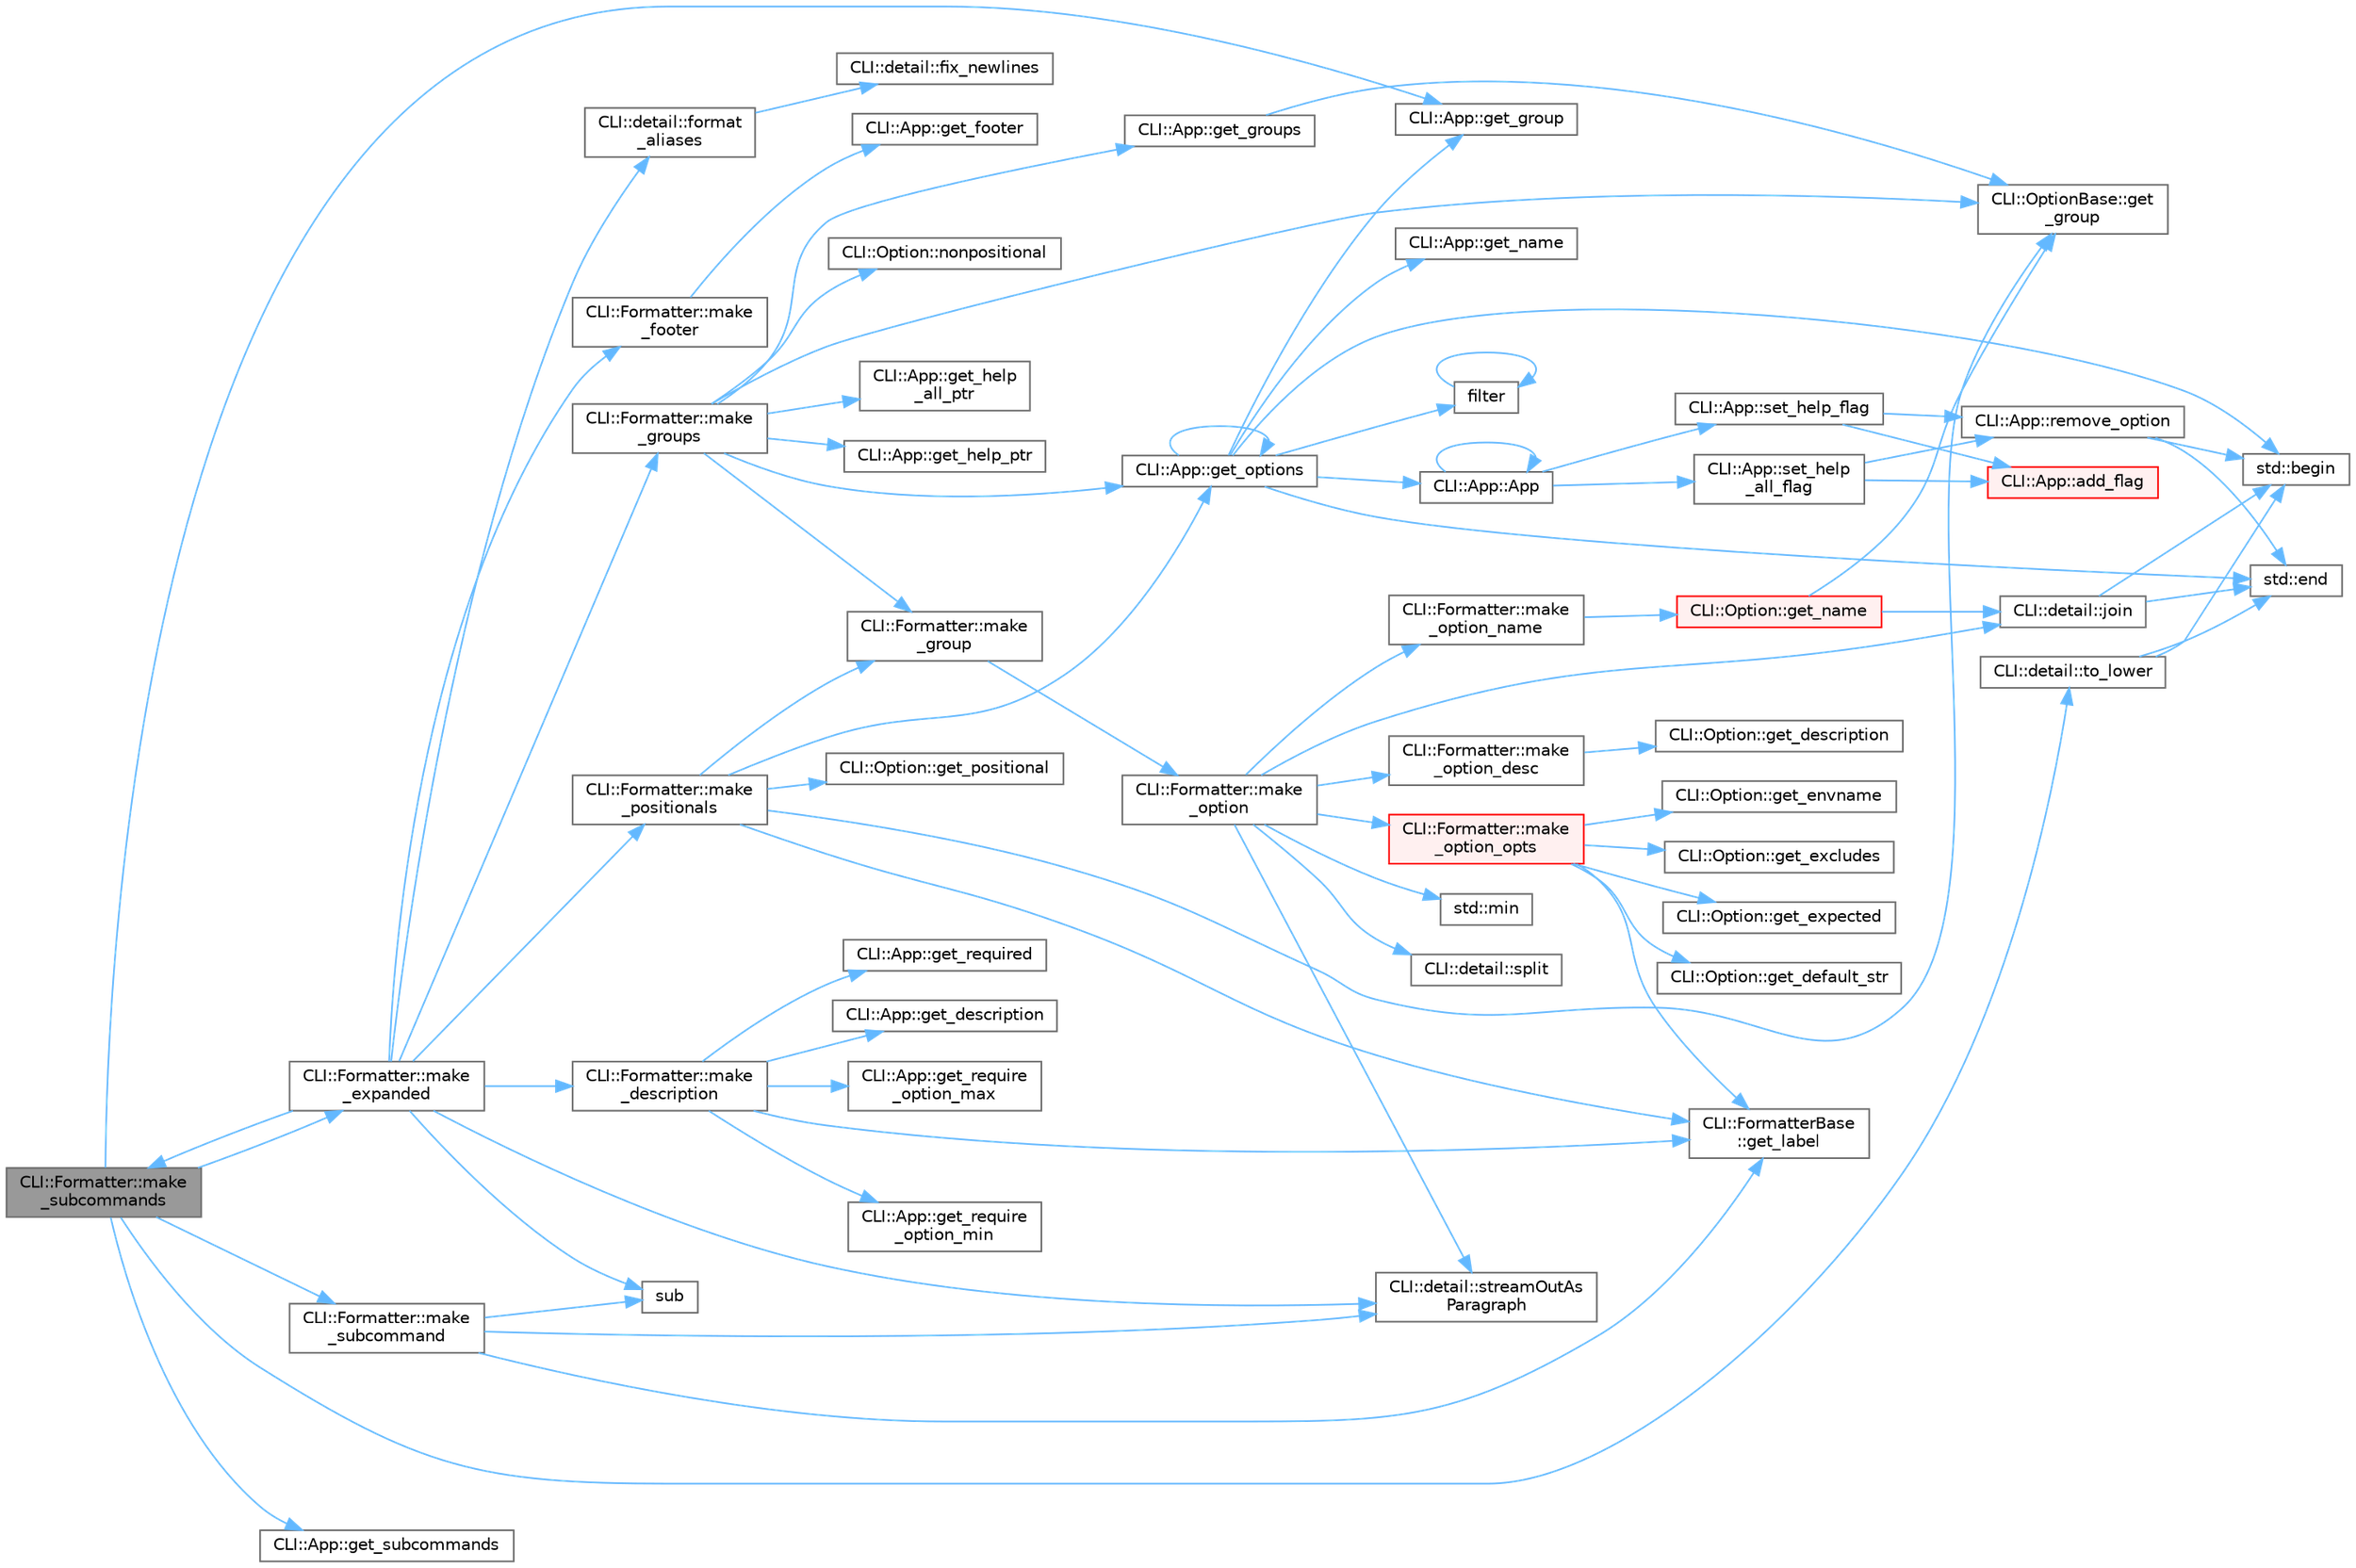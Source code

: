 digraph "CLI::Formatter::make_subcommands"
{
 // LATEX_PDF_SIZE
  bgcolor="transparent";
  edge [fontname=Helvetica,fontsize=10,labelfontname=Helvetica,labelfontsize=10];
  node [fontname=Helvetica,fontsize=10,shape=box,height=0.2,width=0.4];
  rankdir="LR";
  Node1 [id="Node000001",label="CLI::Formatter::make\l_subcommands",height=0.2,width=0.4,color="gray40", fillcolor="grey60", style="filled", fontcolor="black",tooltip="This prints out all the subcommands"];
  Node1 -> Node2 [id="edge75_Node000001_Node000002",color="steelblue1",style="solid",tooltip=" "];
  Node2 [id="Node000002",label="CLI::App::get_group",height=0.2,width=0.4,color="grey40", fillcolor="white", style="filled",URL="$class_c_l_i_1_1_app.html#ac1058e542c8b26a4246a77118d70aef5",tooltip="Get the group of this subcommand"];
  Node1 -> Node3 [id="edge76_Node000001_Node000003",color="steelblue1",style="solid",tooltip=" "];
  Node3 [id="Node000003",label="CLI::App::get_subcommands",height=0.2,width=0.4,color="grey40", fillcolor="white", style="filled",URL="$class_c_l_i_1_1_app.html#acf060646654eaf47a4cf608f5e4d03b1",tooltip=" "];
  Node1 -> Node4 [id="edge77_Node000001_Node000004",color="steelblue1",style="solid",tooltip=" "];
  Node4 [id="Node000004",label="CLI::Formatter::make\l_expanded",height=0.2,width=0.4,color="grey40", fillcolor="white", style="filled",URL="$class_c_l_i_1_1_formatter.html#a32055de4097df7f57da00ea7f427d201",tooltip="This prints out a subcommand in help-all"];
  Node4 -> Node5 [id="edge78_Node000004_Node000005",color="steelblue1",style="solid",tooltip=" "];
  Node5 [id="Node000005",label="CLI::detail::format\l_aliases",height=0.2,width=0.4,color="grey40", fillcolor="white", style="filled",URL="$namespace_c_l_i_1_1detail.html#ac1c41ac7dd2dbc764dddaf59b5e97d80",tooltip="Print subcommand aliases"];
  Node5 -> Node6 [id="edge79_Node000005_Node000006",color="steelblue1",style="solid",tooltip=" "];
  Node6 [id="Node000006",label="CLI::detail::fix_newlines",height=0.2,width=0.4,color="grey40", fillcolor="white", style="filled",URL="$namespace_c_l_i_1_1detail.html#a0bb56c1837f1f550644f764dda001255",tooltip=" "];
  Node4 -> Node7 [id="edge80_Node000004_Node000007",color="steelblue1",style="solid",tooltip=" "];
  Node7 [id="Node000007",label="CLI::Formatter::make\l_description",height=0.2,width=0.4,color="grey40", fillcolor="white", style="filled",URL="$class_c_l_i_1_1_formatter.html#ac74cd92603dfd527bf28712f420329cf",tooltip="This displays the description line"];
  Node7 -> Node8 [id="edge81_Node000007_Node000008",color="steelblue1",style="solid",tooltip=" "];
  Node8 [id="Node000008",label="CLI::App::get_description",height=0.2,width=0.4,color="grey40", fillcolor="white", style="filled",URL="$class_c_l_i_1_1_app.html#aea5b9c25368e0013c5e0e4ba96e42251",tooltip="Get the app or subcommand description"];
  Node7 -> Node9 [id="edge82_Node000007_Node000009",color="steelblue1",style="solid",tooltip=" "];
  Node9 [id="Node000009",label="CLI::FormatterBase\l::get_label",height=0.2,width=0.4,color="grey40", fillcolor="white", style="filled",URL="$class_c_l_i_1_1_formatter_base.html#a54964b2d7823ac3f396c8c75c4c05fb6",tooltip="Get the current value of a name (REQUIRED, etc.)"];
  Node7 -> Node10 [id="edge83_Node000007_Node000010",color="steelblue1",style="solid",tooltip=" "];
  Node10 [id="Node000010",label="CLI::App::get_require\l_option_max",height=0.2,width=0.4,color="grey40", fillcolor="white", style="filled",URL="$class_c_l_i_1_1_app.html#a7bdf333b23a1e4b6bb6ce2ed57b19fb9",tooltip="Get the required max option value"];
  Node7 -> Node11 [id="edge84_Node000007_Node000011",color="steelblue1",style="solid",tooltip=" "];
  Node11 [id="Node000011",label="CLI::App::get_require\l_option_min",height=0.2,width=0.4,color="grey40", fillcolor="white", style="filled",URL="$class_c_l_i_1_1_app.html#aafb98fc2ecd7dae93edfe7c4d9f8f8dd",tooltip="Get the required min option value"];
  Node7 -> Node12 [id="edge85_Node000007_Node000012",color="steelblue1",style="solid",tooltip=" "];
  Node12 [id="Node000012",label="CLI::App::get_required",height=0.2,width=0.4,color="grey40", fillcolor="white", style="filled",URL="$class_c_l_i_1_1_app.html#a9c23181aac9cc4f601e5212c6e7b3ad1",tooltip="Get the status of required"];
  Node4 -> Node13 [id="edge86_Node000004_Node000013",color="steelblue1",style="solid",tooltip=" "];
  Node13 [id="Node000013",label="CLI::Formatter::make\l_footer",height=0.2,width=0.4,color="grey40", fillcolor="white", style="filled",URL="$class_c_l_i_1_1_formatter.html#a7f7a77cd112d6c279ac1175a8ebd3e6d",tooltip="This prints out all the groups of options"];
  Node13 -> Node14 [id="edge87_Node000013_Node000014",color="steelblue1",style="solid",tooltip=" "];
  Node14 [id="Node000014",label="CLI::App::get_footer",height=0.2,width=0.4,color="grey40", fillcolor="white", style="filled",URL="$class_c_l_i_1_1_app.html#a5192429632c8cd56674e0ccdc1a8d0bd",tooltip="Generate and return the footer."];
  Node4 -> Node15 [id="edge88_Node000004_Node000015",color="steelblue1",style="solid",tooltip=" "];
  Node15 [id="Node000015",label="CLI::Formatter::make\l_groups",height=0.2,width=0.4,color="grey40", fillcolor="white", style="filled",URL="$class_c_l_i_1_1_formatter.html#a19cff35f1e11d0322cafc9dc7a0cdc6a",tooltip="This prints out all the groups of options"];
  Node15 -> Node16 [id="edge89_Node000015_Node000016",color="steelblue1",style="solid",tooltip=" "];
  Node16 [id="Node000016",label="CLI::OptionBase::get\l_group",height=0.2,width=0.4,color="grey40", fillcolor="white", style="filled",URL="$class_c_l_i_1_1_option_base.html#aeb86193da05c10a12814ce45d2d16e0d",tooltip="Get the group of this option"];
  Node15 -> Node17 [id="edge90_Node000015_Node000017",color="steelblue1",style="solid",tooltip=" "];
  Node17 [id="Node000017",label="CLI::App::get_groups",height=0.2,width=0.4,color="grey40", fillcolor="white", style="filled",URL="$class_c_l_i_1_1_app.html#aa2b6c37cf80e0535023703f8750502b2",tooltip="Get the groups available directly from this option (in order)"];
  Node17 -> Node16 [id="edge91_Node000017_Node000016",color="steelblue1",style="solid",tooltip=" "];
  Node15 -> Node18 [id="edge92_Node000015_Node000018",color="steelblue1",style="solid",tooltip=" "];
  Node18 [id="Node000018",label="CLI::App::get_help\l_all_ptr",height=0.2,width=0.4,color="grey40", fillcolor="white", style="filled",URL="$class_c_l_i_1_1_app.html#a55101fd7a6a2408b099b03b52f6f122e",tooltip="Get a pointer to the help all flag. (const)"];
  Node15 -> Node19 [id="edge93_Node000015_Node000019",color="steelblue1",style="solid",tooltip=" "];
  Node19 [id="Node000019",label="CLI::App::get_help_ptr",height=0.2,width=0.4,color="grey40", fillcolor="white", style="filled",URL="$class_c_l_i_1_1_app.html#a4720d5ded12ab00d3aa76bd195ad92be",tooltip="Get a pointer to the help flag."];
  Node15 -> Node20 [id="edge94_Node000015_Node000020",color="steelblue1",style="solid",tooltip=" "];
  Node20 [id="Node000020",label="CLI::App::get_options",height=0.2,width=0.4,color="grey40", fillcolor="white", style="filled",URL="$class_c_l_i_1_1_app.html#ad646b54ad750e4218b60603db85341e9",tooltip="Get the list of options (user facing function, so returns raw pointers), has optional filter function"];
  Node20 -> Node21 [id="edge95_Node000020_Node000021",color="steelblue1",style="solid",tooltip=" "];
  Node21 [id="Node000021",label="CLI::App::App",height=0.2,width=0.4,color="grey40", fillcolor="white", style="filled",URL="$class_c_l_i_1_1_app.html#a8f5ebc36dcdff351cce50e3d3b89974f",tooltip="Special private constructor for subcommand"];
  Node21 -> Node21 [id="edge96_Node000021_Node000021",color="steelblue1",style="solid",tooltip=" "];
  Node21 -> Node22 [id="edge97_Node000021_Node000022",color="steelblue1",style="solid",tooltip=" "];
  Node22 [id="Node000022",label="CLI::App::set_help\l_all_flag",height=0.2,width=0.4,color="grey40", fillcolor="white", style="filled",URL="$class_c_l_i_1_1_app.html#af73694f6a3cc42e29e7274b77fdb5720",tooltip="Set a help all flag, replaced the existing one if present"];
  Node22 -> Node23 [id="edge98_Node000022_Node000023",color="steelblue1",style="solid",tooltip=" "];
  Node23 [id="Node000023",label="CLI::App::add_flag",height=0.2,width=0.4,color="red", fillcolor="#FFF0F0", style="filled",URL="$class_c_l_i_1_1_app.html#a5fef22317a182fa5db1d7b1af4c89c68",tooltip="Add a flag with no description or variable assignment"];
  Node22 -> Node106 [id="edge99_Node000022_Node000106",color="steelblue1",style="solid",tooltip=" "];
  Node106 [id="Node000106",label="CLI::App::remove_option",height=0.2,width=0.4,color="grey40", fillcolor="white", style="filled",URL="$class_c_l_i_1_1_app.html#a8e09991d2a23ae48aff139c8eda5f6c7",tooltip="Removes an option from the App. Takes an option pointer. Returns true if found and removed."];
  Node106 -> Node26 [id="edge100_Node000106_Node000026",color="steelblue1",style="solid",tooltip=" "];
  Node26 [id="Node000026",label="std::begin",height=0.2,width=0.4,color="grey40", fillcolor="white", style="filled",URL="$namespacestd.html#aec76fc52a775d29bc4058c8e1405045a",tooltip=" "];
  Node106 -> Node27 [id="edge101_Node000106_Node000027",color="steelblue1",style="solid",tooltip=" "];
  Node27 [id="Node000027",label="std::end",height=0.2,width=0.4,color="grey40", fillcolor="white", style="filled",URL="$namespacestd.html#a35f71a4c49ddf38bb590177e3a4b2598",tooltip=" "];
  Node21 -> Node108 [id="edge102_Node000021_Node000108",color="steelblue1",style="solid",tooltip=" "];
  Node108 [id="Node000108",label="CLI::App::set_help_flag",height=0.2,width=0.4,color="grey40", fillcolor="white", style="filled",URL="$class_c_l_i_1_1_app.html#a0d5c8de603f1911aee549b649c68e083",tooltip="Set a help flag, replace the existing one if present"];
  Node108 -> Node23 [id="edge103_Node000108_Node000023",color="steelblue1",style="solid",tooltip=" "];
  Node108 -> Node106 [id="edge104_Node000108_Node000106",color="steelblue1",style="solid",tooltip=" "];
  Node20 -> Node26 [id="edge105_Node000020_Node000026",color="steelblue1",style="solid",tooltip=" "];
  Node20 -> Node27 [id="edge106_Node000020_Node000027",color="steelblue1",style="solid",tooltip=" "];
  Node20 -> Node109 [id="edge107_Node000020_Node000109",color="steelblue1",style="solid",tooltip=" "];
  Node109 [id="Node000109",label="filter",height=0.2,width=0.4,color="grey40", fillcolor="white", style="filled",URL="$spine-cocos2dx_8cpp.html#ae976ff2ddeccb72b53e8f53775044589",tooltip=" "];
  Node109 -> Node109 [id="edge108_Node000109_Node000109",color="steelblue1",style="solid",tooltip=" "];
  Node20 -> Node2 [id="edge109_Node000020_Node000002",color="steelblue1",style="solid",tooltip=" "];
  Node20 -> Node110 [id="edge110_Node000020_Node000110",color="steelblue1",style="solid",tooltip=" "];
  Node110 [id="Node000110",label="CLI::App::get_name",height=0.2,width=0.4,color="grey40", fillcolor="white", style="filled",URL="$class_c_l_i_1_1_app.html#af49a4f4b6c019a65a10b3c1bd830a1f8",tooltip="Get the name of the current app"];
  Node20 -> Node20 [id="edge111_Node000020_Node000020",color="steelblue1",style="solid",tooltip=" "];
  Node15 -> Node111 [id="edge112_Node000015_Node000111",color="steelblue1",style="solid",tooltip=" "];
  Node111 [id="Node000111",label="CLI::Formatter::make\l_group",height=0.2,width=0.4,color="grey40", fillcolor="white", style="filled",URL="$class_c_l_i_1_1_formatter.html#a7437125efe9b3516a3313547b31f813e",tooltip=" "];
  Node111 -> Node112 [id="edge113_Node000111_Node000112",color="steelblue1",style="solid",tooltip=" "];
  Node112 [id="Node000112",label="CLI::Formatter::make\l_option",height=0.2,width=0.4,color="grey40", fillcolor="white", style="filled",URL="$class_c_l_i_1_1_formatter.html#a7d6158cbbc596fd87cecb0601196b054",tooltip="This prints out an option help line, either positional or optional form"];
  Node112 -> Node100 [id="edge114_Node000112_Node000100",color="steelblue1",style="solid",tooltip=" "];
  Node100 [id="Node000100",label="CLI::detail::join",height=0.2,width=0.4,color="grey40", fillcolor="white", style="filled",URL="$namespace_c_l_i_1_1detail.html#ab351f13ec104e2cba19ec6baf4a552f6",tooltip="Simple function to join a string"];
  Node100 -> Node26 [id="edge115_Node000100_Node000026",color="steelblue1",style="solid",tooltip=" "];
  Node100 -> Node27 [id="edge116_Node000100_Node000027",color="steelblue1",style="solid",tooltip=" "];
  Node112 -> Node113 [id="edge117_Node000112_Node000113",color="steelblue1",style="solid",tooltip=" "];
  Node113 [id="Node000113",label="CLI::Formatter::make\l_option_desc",height=0.2,width=0.4,color="grey40", fillcolor="white", style="filled",URL="$class_c_l_i_1_1_formatter.html#acb3da9c5d8c3637b915987abd1599734",tooltip="This is the description. Default: Right column, on new line if left column too large"];
  Node113 -> Node114 [id="edge118_Node000113_Node000114",color="steelblue1",style="solid",tooltip=" "];
  Node114 [id="Node000114",label="CLI::Option::get_description",height=0.2,width=0.4,color="grey40", fillcolor="white", style="filled",URL="$class_c_l_i_1_1_option.html#aada76bb0c7227e3b6b13e3586c5b6264",tooltip="Get the description"];
  Node112 -> Node115 [id="edge119_Node000112_Node000115",color="steelblue1",style="solid",tooltip=" "];
  Node115 [id="Node000115",label="CLI::Formatter::make\l_option_name",height=0.2,width=0.4,color="grey40", fillcolor="white", style="filled",URL="$class_c_l_i_1_1_formatter.html#a1f9291269b6daf74361222e1149c1afb",tooltip="This is the name part of an option, Default: left column"];
  Node115 -> Node89 [id="edge120_Node000115_Node000089",color="steelblue1",style="solid",tooltip=" "];
  Node89 [id="Node000089",label="CLI::Option::get_name",height=0.2,width=0.4,color="red", fillcolor="#FFF0F0", style="filled",URL="$class_c_l_i_1_1_option.html#a47e135d5198fd9df5b481091d2538b60",tooltip="Gets a comma separated list of names. Will include / prefer the positional name if positional is true..."];
  Node89 -> Node16 [id="edge121_Node000089_Node000016",color="steelblue1",style="solid",tooltip=" "];
  Node89 -> Node100 [id="edge122_Node000089_Node000100",color="steelblue1",style="solid",tooltip=" "];
  Node112 -> Node116 [id="edge123_Node000112_Node000116",color="steelblue1",style="solid",tooltip=" "];
  Node116 [id="Node000116",label="CLI::Formatter::make\l_option_opts",height=0.2,width=0.4,color="red", fillcolor="#FFF0F0", style="filled",URL="$class_c_l_i_1_1_formatter.html#aea58f88b1c39121b81540c0685439a93",tooltip="This is the options part of the name, Default: combined into left column"];
  Node116 -> Node117 [id="edge124_Node000116_Node000117",color="steelblue1",style="solid",tooltip=" "];
  Node117 [id="Node000117",label="CLI::Option::get_default_str",height=0.2,width=0.4,color="grey40", fillcolor="white", style="filled",URL="$class_c_l_i_1_1_option.html#a60c5498e164ce433929c6e62e71f0e58",tooltip="The default value (for help printing)"];
  Node116 -> Node118 [id="edge125_Node000116_Node000118",color="steelblue1",style="solid",tooltip=" "];
  Node118 [id="Node000118",label="CLI::Option::get_envname",height=0.2,width=0.4,color="grey40", fillcolor="white", style="filled",URL="$class_c_l_i_1_1_option.html#a1ba76f997de3a9676c59737497b930a7",tooltip="The environment variable associated to this value"];
  Node116 -> Node119 [id="edge126_Node000116_Node000119",color="steelblue1",style="solid",tooltip=" "];
  Node119 [id="Node000119",label="CLI::Option::get_excludes",height=0.2,width=0.4,color="grey40", fillcolor="white", style="filled",URL="$class_c_l_i_1_1_option.html#a99a400047a690f7129c4e71fb56b4b08",tooltip="The set of options excluded"];
  Node116 -> Node120 [id="edge127_Node000116_Node000120",color="steelblue1",style="solid",tooltip=" "];
  Node120 [id="Node000120",label="CLI::Option::get_expected",height=0.2,width=0.4,color="grey40", fillcolor="white", style="filled",URL="$class_c_l_i_1_1_option.html#ab733159b8285bc0bb9832dc36524922c",tooltip="The number of times the option expects to be included"];
  Node116 -> Node9 [id="edge128_Node000116_Node000009",color="steelblue1",style="solid",tooltip=" "];
  Node112 -> Node129 [id="edge129_Node000112_Node000129",color="steelblue1",style="solid",tooltip=" "];
  Node129 [id="Node000129",label="std::min",height=0.2,width=0.4,color="grey40", fillcolor="white", style="filled",URL="$namespacestd.html#ac7b9885417769949d76890454b6d072e",tooltip=" "];
  Node112 -> Node130 [id="edge130_Node000112_Node000130",color="steelblue1",style="solid",tooltip=" "];
  Node130 [id="Node000130",label="CLI::detail::split",height=0.2,width=0.4,color="grey40", fillcolor="white", style="filled",URL="$namespace_c_l_i_1_1detail.html#a51c7de56768f2801b0cf95f247b01f06",tooltip="Split a string by a delim"];
  Node112 -> Node131 [id="edge131_Node000112_Node000131",color="steelblue1",style="solid",tooltip=" "];
  Node131 [id="Node000131",label="CLI::detail::streamOutAs\lParagraph",height=0.2,width=0.4,color="grey40", fillcolor="white", style="filled",URL="$namespace_c_l_i_1_1detail.html#aba8acb69d3f42ae2270f4fba2d5deb44",tooltip=" "];
  Node15 -> Node132 [id="edge132_Node000015_Node000132",color="steelblue1",style="solid",tooltip=" "];
  Node132 [id="Node000132",label="CLI::Option::nonpositional",height=0.2,width=0.4,color="grey40", fillcolor="white", style="filled",URL="$class_c_l_i_1_1_option.html#a6208cfc282d4029741775092a4e9c52d",tooltip="True if option has at least one non-positional name"];
  Node4 -> Node133 [id="edge133_Node000004_Node000133",color="steelblue1",style="solid",tooltip=" "];
  Node133 [id="Node000133",label="CLI::Formatter::make\l_positionals",height=0.2,width=0.4,color="grey40", fillcolor="white", style="filled",URL="$class_c_l_i_1_1_formatter.html#aa1f17baeee2e2d6ab30297fe5faf8552",tooltip="This prints out just the positionals \"group\""];
  Node133 -> Node16 [id="edge134_Node000133_Node000016",color="steelblue1",style="solid",tooltip=" "];
  Node133 -> Node9 [id="edge135_Node000133_Node000009",color="steelblue1",style="solid",tooltip=" "];
  Node133 -> Node20 [id="edge136_Node000133_Node000020",color="steelblue1",style="solid",tooltip=" "];
  Node133 -> Node101 [id="edge137_Node000133_Node000101",color="steelblue1",style="solid",tooltip=" "];
  Node101 [id="Node000101",label="CLI::Option::get_positional",height=0.2,width=0.4,color="grey40", fillcolor="white", style="filled",URL="$class_c_l_i_1_1_option.html#a0f23a3a1ed7c5a47585117a4c9f27120",tooltip="True if the argument can be given directly"];
  Node133 -> Node111 [id="edge138_Node000133_Node000111",color="steelblue1",style="solid",tooltip=" "];
  Node4 -> Node1 [id="edge139_Node000004_Node000001",color="steelblue1",style="solid",tooltip=" "];
  Node4 -> Node131 [id="edge140_Node000004_Node000131",color="steelblue1",style="solid",tooltip=" "];
  Node4 -> Node134 [id="edge141_Node000004_Node000134",color="steelblue1",style="solid",tooltip=" "];
  Node134 [id="Node000134",label="sub",height=0.2,width=0.4,color="grey40", fillcolor="white", style="filled",URL="$svd__common_8h.html#abbcc1b1ba3de417b2c556b7a2f6d54f6",tooltip=" "];
  Node1 -> Node135 [id="edge142_Node000001_Node000135",color="steelblue1",style="solid",tooltip=" "];
  Node135 [id="Node000135",label="CLI::Formatter::make\l_subcommand",height=0.2,width=0.4,color="grey40", fillcolor="white", style="filled",URL="$class_c_l_i_1_1_formatter.html#a9f523ad9792c9c2231c974934c853a5a",tooltip="This prints out a subcommand"];
  Node135 -> Node9 [id="edge143_Node000135_Node000009",color="steelblue1",style="solid",tooltip=" "];
  Node135 -> Node131 [id="edge144_Node000135_Node000131",color="steelblue1",style="solid",tooltip=" "];
  Node135 -> Node134 [id="edge145_Node000135_Node000134",color="steelblue1",style="solid",tooltip=" "];
  Node1 -> Node33 [id="edge146_Node000001_Node000033",color="steelblue1",style="solid",tooltip=" "];
  Node33 [id="Node000033",label="CLI::detail::to_lower",height=0.2,width=0.4,color="grey40", fillcolor="white", style="filled",URL="$namespace_c_l_i_1_1detail.html#ae83709ec148057ec53df4383645727e9",tooltip="Return a lower case version of a string"];
  Node33 -> Node26 [id="edge147_Node000033_Node000026",color="steelblue1",style="solid",tooltip=" "];
  Node33 -> Node27 [id="edge148_Node000033_Node000027",color="steelblue1",style="solid",tooltip=" "];
}
